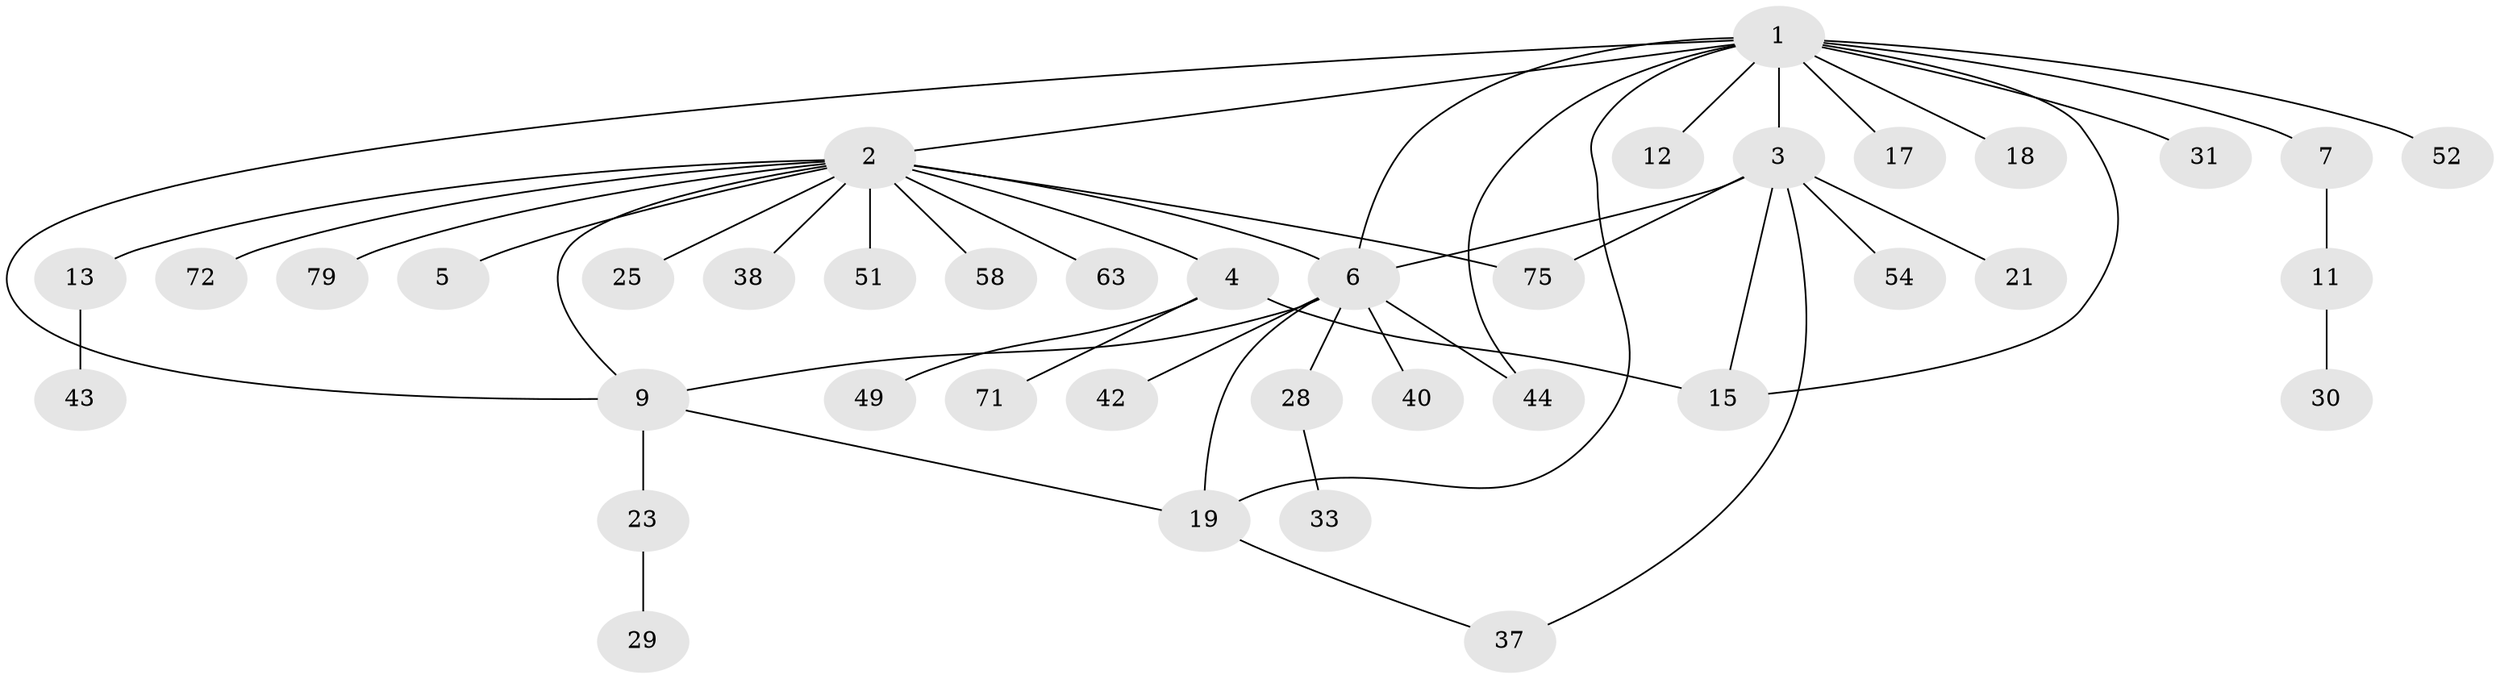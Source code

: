 // original degree distribution, {14: 0.012658227848101266, 15: 0.012658227848101266, 7: 0.012658227848101266, 4: 0.05063291139240506, 1: 0.5443037974683544, 9: 0.012658227848101266, 2: 0.24050632911392406, 3: 0.06329113924050633, 6: 0.0379746835443038, 5: 0.012658227848101266}
// Generated by graph-tools (version 1.1) at 2025/14/03/09/25 04:14:23]
// undirected, 39 vertices, 49 edges
graph export_dot {
graph [start="1"]
  node [color=gray90,style=filled];
  1 [super="+32"];
  2;
  3;
  4;
  5;
  6 [super="+10+22+8+34+24+53+57"];
  7;
  9 [super="+14"];
  11;
  12;
  13;
  15 [super="+20+45+70"];
  17 [super="+27"];
  18;
  19 [super="+50+26"];
  21 [super="+65+67"];
  23 [super="+39"];
  25;
  28;
  29 [super="+73"];
  30;
  31;
  33;
  37;
  38 [super="+46"];
  40;
  42;
  43;
  44 [super="+59+47"];
  49;
  51 [super="+74"];
  52;
  54 [super="+62+76"];
  58;
  63;
  71;
  72;
  75;
  79;
  1 -- 2;
  1 -- 3;
  1 -- 6;
  1 -- 7;
  1 -- 9;
  1 -- 12;
  1 -- 15;
  1 -- 17;
  1 -- 18;
  1 -- 19;
  1 -- 31;
  1 -- 44;
  1 -- 52;
  2 -- 4;
  2 -- 5;
  2 -- 13;
  2 -- 25;
  2 -- 38;
  2 -- 51;
  2 -- 58;
  2 -- 63;
  2 -- 72;
  2 -- 75;
  2 -- 79;
  2 -- 6 [weight=2];
  2 -- 9;
  3 -- 15;
  3 -- 21;
  3 -- 37;
  3 -- 54;
  3 -- 75;
  3 -- 6;
  4 -- 15;
  4 -- 49;
  4 -- 71;
  6 -- 28;
  6 -- 42;
  6 -- 44;
  6 -- 40;
  6 -- 19;
  6 -- 9;
  7 -- 11;
  9 -- 19;
  9 -- 23;
  11 -- 30;
  13 -- 43;
  19 -- 37;
  23 -- 29;
  28 -- 33;
}
